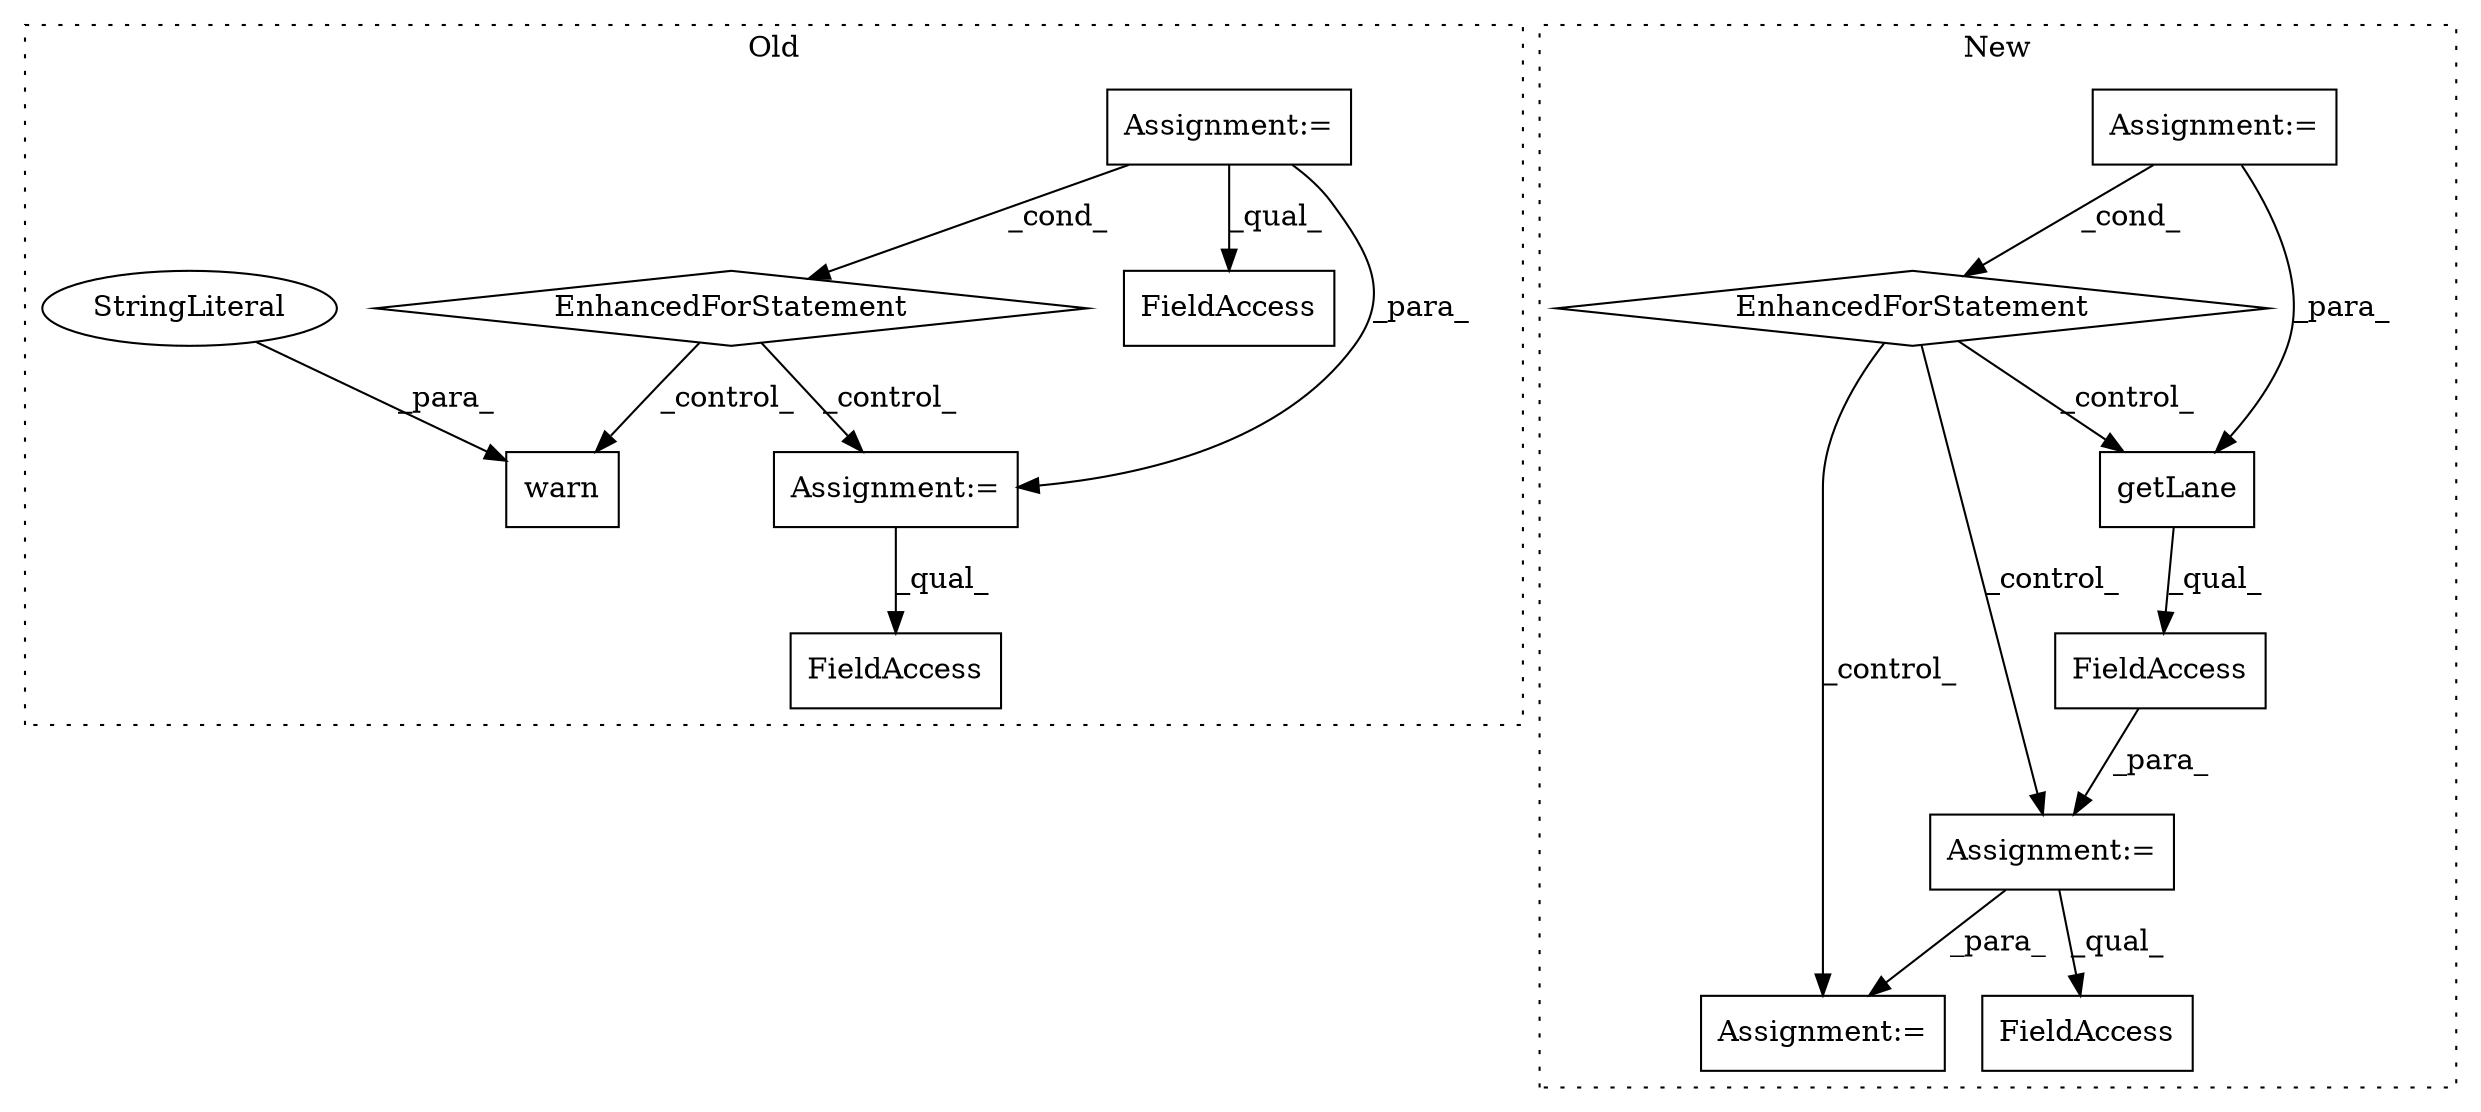 digraph G {
subgraph cluster0 {
1 [label="warn" a="32" s="1545,1587" l="5,1" shape="box"];
5 [label="StringLiteral" a="45" s="1550" l="37" shape="ellipse"];
7 [label="Assignment:=" a="7" s="1295,1374" l="53,2" shape="box"];
11 [label="EnhancedForStatement" a="70" s="1295,1374" l="53,2" shape="diamond"];
12 [label="Assignment:=" a="7" s="1391" l="1" shape="box"];
13 [label="FieldAccess" a="22" s="1471" l="56" shape="box"];
14 [label="FieldAccess" a="22" s="1422" l="34" shape="box"];
label = "Old";
style="dotted";
}
subgraph cluster1 {
2 [label="getLane" a="32" s="1928,1937" l="8,1" shape="box"];
3 [label="FieldAccess" a="22" s="2271" l="13" shape="box"];
4 [label="FieldAccess" a="22" s="1915" l="37" shape="box"];
6 [label="Assignment:=" a="7" s="2214" l="1" shape="box"];
8 [label="Assignment:=" a="7" s="1914" l="1" shape="box"];
9 [label="Assignment:=" a="7" s="1775,1897" l="73,2" shape="box"];
10 [label="EnhancedForStatement" a="70" s="1775,1897" l="73,2" shape="diamond"];
label = "New";
style="dotted";
}
2 -> 4 [label="_qual_"];
4 -> 8 [label="_para_"];
5 -> 1 [label="_para_"];
7 -> 14 [label="_qual_"];
7 -> 12 [label="_para_"];
7 -> 11 [label="_cond_"];
8 -> 6 [label="_para_"];
8 -> 3 [label="_qual_"];
9 -> 2 [label="_para_"];
9 -> 10 [label="_cond_"];
10 -> 2 [label="_control_"];
10 -> 8 [label="_control_"];
10 -> 6 [label="_control_"];
11 -> 12 [label="_control_"];
11 -> 1 [label="_control_"];
12 -> 13 [label="_qual_"];
}